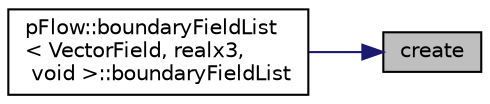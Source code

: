 digraph "create"
{
 // LATEX_PDF_SIZE
  edge [fontname="Helvetica",fontsize="10",labelfontname="Helvetica",labelfontsize="10"];
  node [fontname="Helvetica",fontsize="10",shape=record];
  rankdir="RL";
  Node1 [label="create",height=0.2,width=0.4,color="black", fillcolor="grey75", style="filled", fontcolor="black",tooltip=" "];
  Node1 -> Node2 [dir="back",color="midnightblue",fontsize="10",style="solid",fontname="Helvetica"];
  Node2 [label="pFlow::boundaryFieldList\l\< VectorField, realx3,\l void \>::boundaryFieldList",height=0.2,width=0.4,color="black", fillcolor="white", style="filled",URL="$classpFlow_1_1boundaryFieldList.html#a97d49de2d4929f7f3fae72815c4b00d0",tooltip=" "];
}
